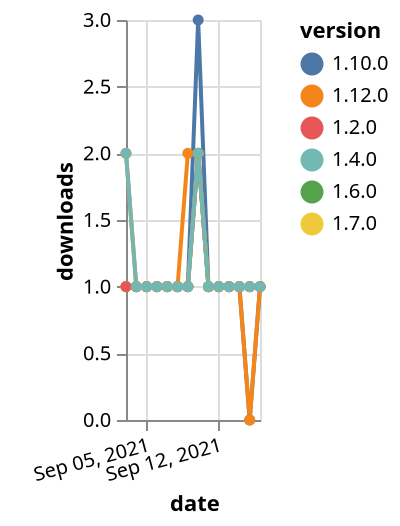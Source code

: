{"$schema": "https://vega.github.io/schema/vega-lite/v5.json", "description": "A simple bar chart with embedded data.", "data": {"values": [{"date": "2021-09-03", "total": 171, "delta": 1, "version": "1.6.0"}, {"date": "2021-09-04", "total": 172, "delta": 1, "version": "1.6.0"}, {"date": "2021-09-05", "total": 173, "delta": 1, "version": "1.6.0"}, {"date": "2021-09-06", "total": 174, "delta": 1, "version": "1.6.0"}, {"date": "2021-09-07", "total": 175, "delta": 1, "version": "1.6.0"}, {"date": "2021-09-08", "total": 176, "delta": 1, "version": "1.6.0"}, {"date": "2021-09-09", "total": 177, "delta": 1, "version": "1.6.0"}, {"date": "2021-09-10", "total": 179, "delta": 2, "version": "1.6.0"}, {"date": "2021-09-11", "total": 180, "delta": 1, "version": "1.6.0"}, {"date": "2021-09-12", "total": 181, "delta": 1, "version": "1.6.0"}, {"date": "2021-09-13", "total": 182, "delta": 1, "version": "1.6.0"}, {"date": "2021-09-14", "total": 183, "delta": 1, "version": "1.6.0"}, {"date": "2021-09-15", "total": 184, "delta": 1, "version": "1.6.0"}, {"date": "2021-09-16", "total": 185, "delta": 1, "version": "1.6.0"}, {"date": "2021-09-03", "total": 173, "delta": 1, "version": "1.10.0"}, {"date": "2021-09-04", "total": 174, "delta": 1, "version": "1.10.0"}, {"date": "2021-09-05", "total": 175, "delta": 1, "version": "1.10.0"}, {"date": "2021-09-06", "total": 176, "delta": 1, "version": "1.10.0"}, {"date": "2021-09-07", "total": 177, "delta": 1, "version": "1.10.0"}, {"date": "2021-09-08", "total": 178, "delta": 1, "version": "1.10.0"}, {"date": "2021-09-09", "total": 179, "delta": 1, "version": "1.10.0"}, {"date": "2021-09-10", "total": 182, "delta": 3, "version": "1.10.0"}, {"date": "2021-09-11", "total": 183, "delta": 1, "version": "1.10.0"}, {"date": "2021-09-12", "total": 184, "delta": 1, "version": "1.10.0"}, {"date": "2021-09-13", "total": 185, "delta": 1, "version": "1.10.0"}, {"date": "2021-09-14", "total": 186, "delta": 1, "version": "1.10.0"}, {"date": "2021-09-15", "total": 186, "delta": 0, "version": "1.10.0"}, {"date": "2021-09-16", "total": 187, "delta": 1, "version": "1.10.0"}, {"date": "2021-09-03", "total": 153, "delta": 1, "version": "1.7.0"}, {"date": "2021-09-04", "total": 154, "delta": 1, "version": "1.7.0"}, {"date": "2021-09-05", "total": 155, "delta": 1, "version": "1.7.0"}, {"date": "2021-09-06", "total": 156, "delta": 1, "version": "1.7.0"}, {"date": "2021-09-07", "total": 157, "delta": 1, "version": "1.7.0"}, {"date": "2021-09-08", "total": 158, "delta": 1, "version": "1.7.0"}, {"date": "2021-09-09", "total": 159, "delta": 1, "version": "1.7.0"}, {"date": "2021-09-10", "total": 161, "delta": 2, "version": "1.7.0"}, {"date": "2021-09-11", "total": 162, "delta": 1, "version": "1.7.0"}, {"date": "2021-09-12", "total": 163, "delta": 1, "version": "1.7.0"}, {"date": "2021-09-13", "total": 164, "delta": 1, "version": "1.7.0"}, {"date": "2021-09-14", "total": 165, "delta": 1, "version": "1.7.0"}, {"date": "2021-09-15", "total": 166, "delta": 1, "version": "1.7.0"}, {"date": "2021-09-16", "total": 167, "delta": 1, "version": "1.7.0"}, {"date": "2021-09-03", "total": 230, "delta": 1, "version": "1.2.0"}, {"date": "2021-09-04", "total": 231, "delta": 1, "version": "1.2.0"}, {"date": "2021-09-05", "total": 232, "delta": 1, "version": "1.2.0"}, {"date": "2021-09-06", "total": 233, "delta": 1, "version": "1.2.0"}, {"date": "2021-09-07", "total": 234, "delta": 1, "version": "1.2.0"}, {"date": "2021-09-08", "total": 235, "delta": 1, "version": "1.2.0"}, {"date": "2021-09-09", "total": 236, "delta": 1, "version": "1.2.0"}, {"date": "2021-09-10", "total": 238, "delta": 2, "version": "1.2.0"}, {"date": "2021-09-11", "total": 239, "delta": 1, "version": "1.2.0"}, {"date": "2021-09-12", "total": 240, "delta": 1, "version": "1.2.0"}, {"date": "2021-09-13", "total": 241, "delta": 1, "version": "1.2.0"}, {"date": "2021-09-14", "total": 242, "delta": 1, "version": "1.2.0"}, {"date": "2021-09-15", "total": 243, "delta": 1, "version": "1.2.0"}, {"date": "2021-09-16", "total": 244, "delta": 1, "version": "1.2.0"}, {"date": "2021-09-03", "total": 118, "delta": 2, "version": "1.12.0"}, {"date": "2021-09-04", "total": 119, "delta": 1, "version": "1.12.0"}, {"date": "2021-09-05", "total": 120, "delta": 1, "version": "1.12.0"}, {"date": "2021-09-06", "total": 121, "delta": 1, "version": "1.12.0"}, {"date": "2021-09-07", "total": 122, "delta": 1, "version": "1.12.0"}, {"date": "2021-09-08", "total": 123, "delta": 1, "version": "1.12.0"}, {"date": "2021-09-09", "total": 125, "delta": 2, "version": "1.12.0"}, {"date": "2021-09-10", "total": 127, "delta": 2, "version": "1.12.0"}, {"date": "2021-09-11", "total": 128, "delta": 1, "version": "1.12.0"}, {"date": "2021-09-12", "total": 129, "delta": 1, "version": "1.12.0"}, {"date": "2021-09-13", "total": 130, "delta": 1, "version": "1.12.0"}, {"date": "2021-09-14", "total": 131, "delta": 1, "version": "1.12.0"}, {"date": "2021-09-15", "total": 131, "delta": 0, "version": "1.12.0"}, {"date": "2021-09-16", "total": 132, "delta": 1, "version": "1.12.0"}, {"date": "2021-09-03", "total": 189, "delta": 2, "version": "1.4.0"}, {"date": "2021-09-04", "total": 190, "delta": 1, "version": "1.4.0"}, {"date": "2021-09-05", "total": 191, "delta": 1, "version": "1.4.0"}, {"date": "2021-09-06", "total": 192, "delta": 1, "version": "1.4.0"}, {"date": "2021-09-07", "total": 193, "delta": 1, "version": "1.4.0"}, {"date": "2021-09-08", "total": 194, "delta": 1, "version": "1.4.0"}, {"date": "2021-09-09", "total": 195, "delta": 1, "version": "1.4.0"}, {"date": "2021-09-10", "total": 197, "delta": 2, "version": "1.4.0"}, {"date": "2021-09-11", "total": 198, "delta": 1, "version": "1.4.0"}, {"date": "2021-09-12", "total": 199, "delta": 1, "version": "1.4.0"}, {"date": "2021-09-13", "total": 200, "delta": 1, "version": "1.4.0"}, {"date": "2021-09-14", "total": 201, "delta": 1, "version": "1.4.0"}, {"date": "2021-09-15", "total": 202, "delta": 1, "version": "1.4.0"}, {"date": "2021-09-16", "total": 203, "delta": 1, "version": "1.4.0"}]}, "width": "container", "mark": {"type": "line", "point": {"filled": true}}, "encoding": {"x": {"field": "date", "type": "temporal", "timeUnit": "yearmonthdate", "title": "date", "axis": {"labelAngle": -15}}, "y": {"field": "delta", "type": "quantitative", "title": "downloads"}, "color": {"field": "version", "type": "nominal"}, "tooltip": {"field": "delta"}}}
